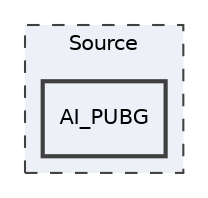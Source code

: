 digraph "D:/0_Projects/Unreal/PUBG_UE4/Source/AI_PUBG"
{
 // LATEX_PDF_SIZE
  edge [fontname="Helvetica",fontsize="10",labelfontname="Helvetica",labelfontsize="10"];
  node [fontname="Helvetica",fontsize="10",shape=record];
  compound=true
  subgraph clusterdir_74389ed8173ad57b461b9d623a1f3867 {
    graph [ bgcolor="#edf0f7", pencolor="grey25", style="filled,dashed,", label="Source", fontname="Helvetica", fontsize="10", URL="dir_74389ed8173ad57b461b9d623a1f3867.html"]
  dir_aeba0538a7ee8ae862ac2366ae147e15 [shape=box, label="AI_PUBG", style="filled,bold,", fillcolor="#edf0f7", color="grey25", URL="dir_aeba0538a7ee8ae862ac2366ae147e15.html"];
  }
}
